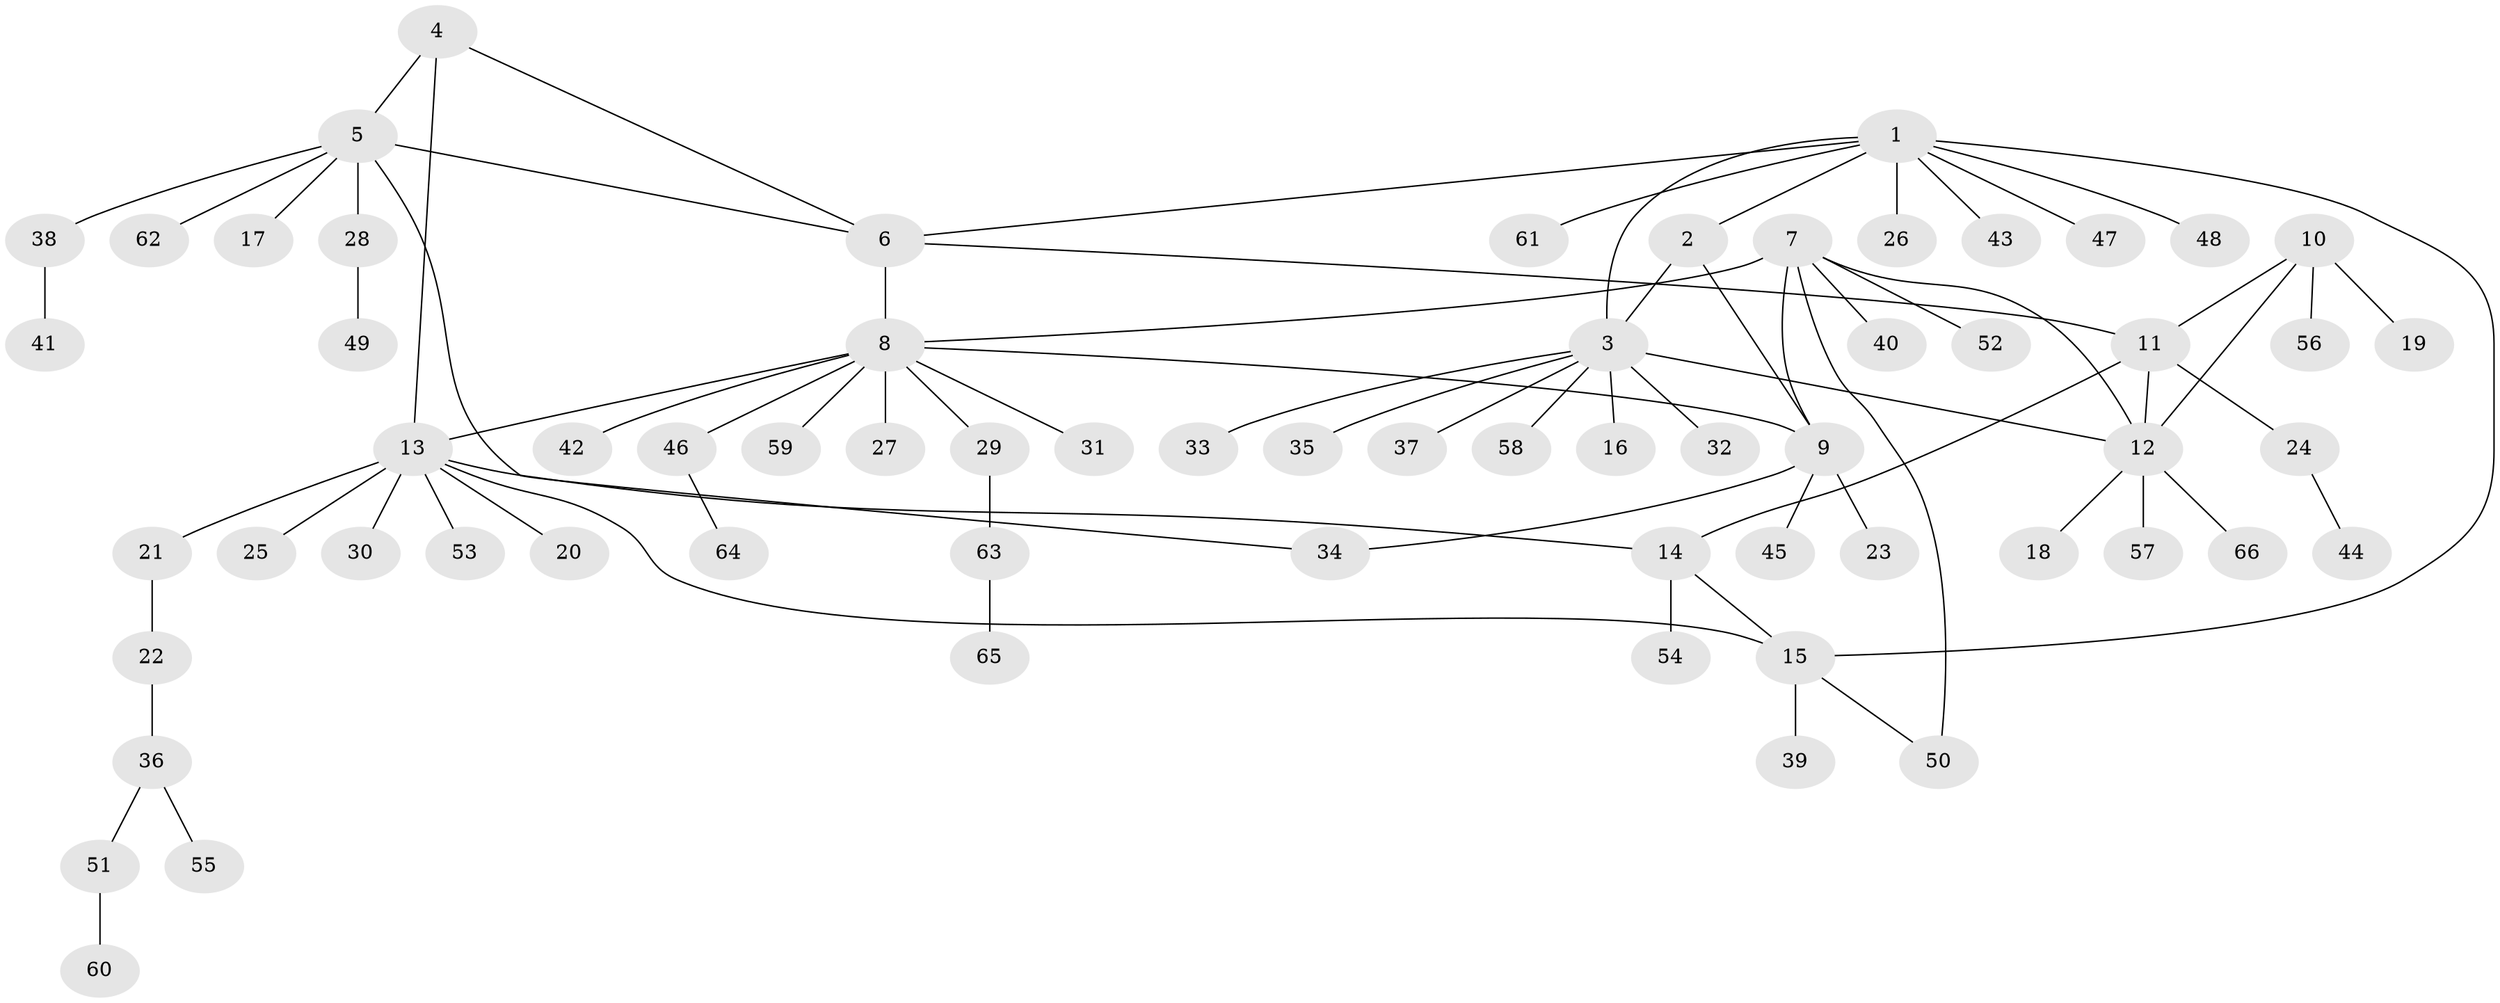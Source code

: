 // Generated by graph-tools (version 1.1) at 2025/16/03/09/25 04:16:01]
// undirected, 66 vertices, 78 edges
graph export_dot {
graph [start="1"]
  node [color=gray90,style=filled];
  1;
  2;
  3;
  4;
  5;
  6;
  7;
  8;
  9;
  10;
  11;
  12;
  13;
  14;
  15;
  16;
  17;
  18;
  19;
  20;
  21;
  22;
  23;
  24;
  25;
  26;
  27;
  28;
  29;
  30;
  31;
  32;
  33;
  34;
  35;
  36;
  37;
  38;
  39;
  40;
  41;
  42;
  43;
  44;
  45;
  46;
  47;
  48;
  49;
  50;
  51;
  52;
  53;
  54;
  55;
  56;
  57;
  58;
  59;
  60;
  61;
  62;
  63;
  64;
  65;
  66;
  1 -- 2;
  1 -- 3;
  1 -- 6;
  1 -- 15;
  1 -- 26;
  1 -- 43;
  1 -- 47;
  1 -- 48;
  1 -- 61;
  2 -- 3;
  2 -- 9;
  3 -- 12;
  3 -- 16;
  3 -- 32;
  3 -- 33;
  3 -- 35;
  3 -- 37;
  3 -- 58;
  4 -- 5;
  4 -- 6;
  4 -- 13;
  5 -- 6;
  5 -- 17;
  5 -- 28;
  5 -- 34;
  5 -- 38;
  5 -- 62;
  6 -- 8;
  6 -- 11;
  7 -- 8;
  7 -- 9;
  7 -- 12;
  7 -- 40;
  7 -- 50;
  7 -- 52;
  8 -- 9;
  8 -- 13;
  8 -- 27;
  8 -- 29;
  8 -- 31;
  8 -- 42;
  8 -- 46;
  8 -- 59;
  9 -- 23;
  9 -- 34;
  9 -- 45;
  10 -- 11;
  10 -- 12;
  10 -- 19;
  10 -- 56;
  11 -- 12;
  11 -- 14;
  11 -- 24;
  12 -- 18;
  12 -- 57;
  12 -- 66;
  13 -- 14;
  13 -- 15;
  13 -- 20;
  13 -- 21;
  13 -- 25;
  13 -- 30;
  13 -- 53;
  14 -- 15;
  14 -- 54;
  15 -- 39;
  15 -- 50;
  21 -- 22;
  22 -- 36;
  24 -- 44;
  28 -- 49;
  29 -- 63;
  36 -- 51;
  36 -- 55;
  38 -- 41;
  46 -- 64;
  51 -- 60;
  63 -- 65;
}

